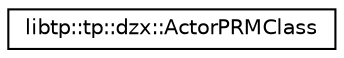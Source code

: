 digraph "Graphical Class Hierarchy"
{
 // LATEX_PDF_SIZE
  edge [fontname="Helvetica",fontsize="10",labelfontname="Helvetica",labelfontsize="10"];
  node [fontname="Helvetica",fontsize="10",shape=record];
  rankdir="LR";
  Node0 [label="libtp::tp::dzx::ActorPRMClass",height=0.2,width=0.4,color="black", fillcolor="white", style="filled",URL="$d9/d0e/structlibtp_1_1tp_1_1dzx_1_1ActorPRMClass.html",tooltip="Used for spawning actors."];
}
